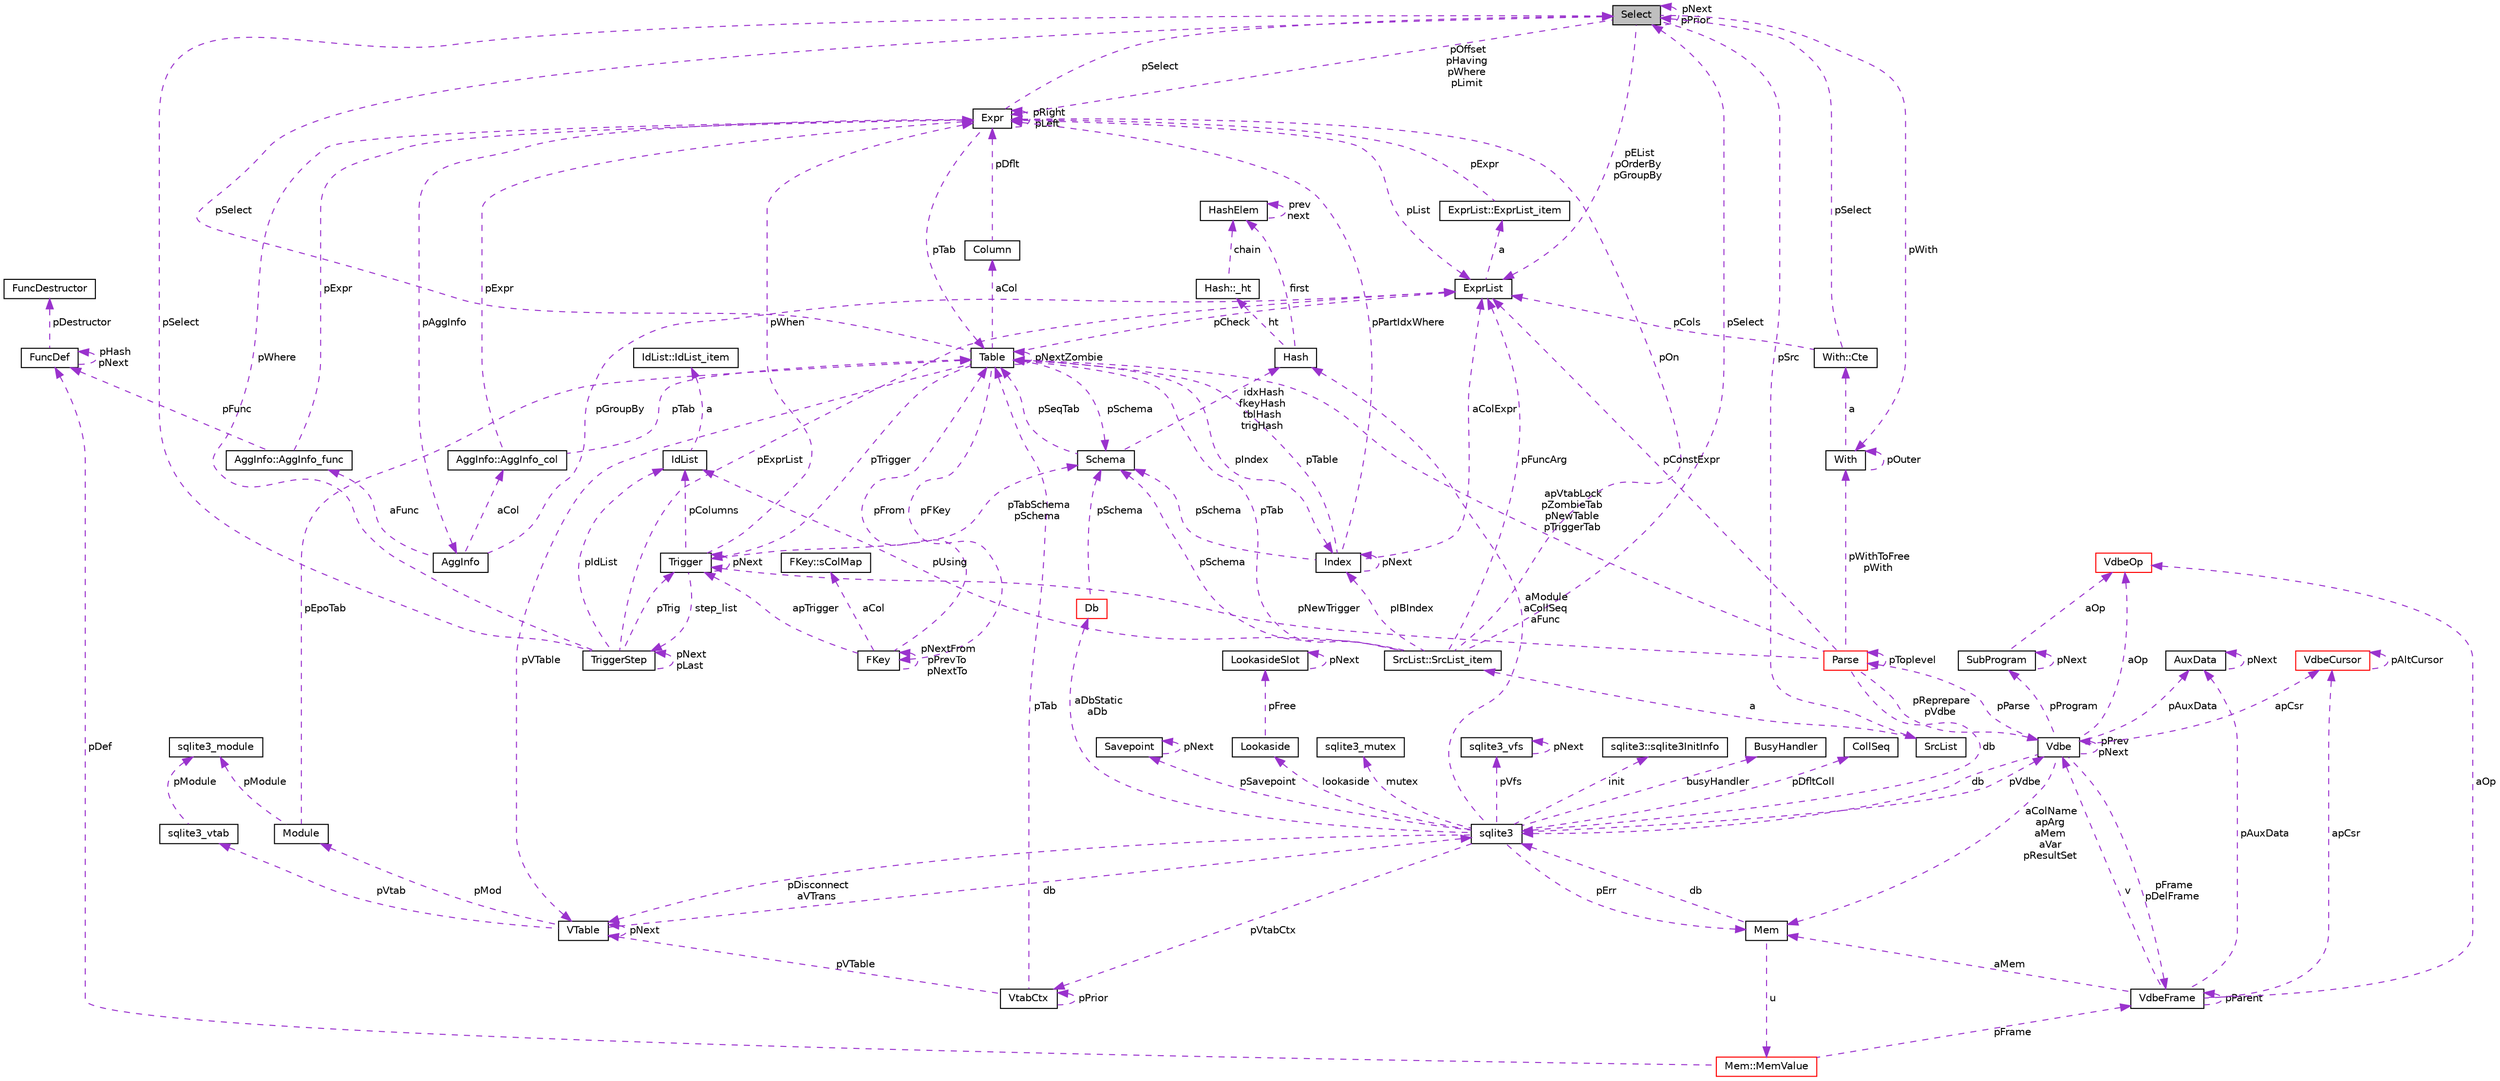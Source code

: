 digraph "Select"
{
  edge [fontname="Helvetica",fontsize="10",labelfontname="Helvetica",labelfontsize="10"];
  node [fontname="Helvetica",fontsize="10",shape=record];
  Node1 [label="Select",height=0.2,width=0.4,color="black", fillcolor="grey75", style="filled", fontcolor="black"];
  Node2 -> Node1 [dir="back",color="darkorchid3",fontsize="10",style="dashed",label=" pOffset\npHaving\npWhere\npLimit" ,fontname="Helvetica"];
  Node2 [label="Expr",height=0.2,width=0.4,color="black", fillcolor="white", style="filled",URL="$structExpr.html"];
  Node3 -> Node2 [dir="back",color="darkorchid3",fontsize="10",style="dashed",label=" pAggInfo" ,fontname="Helvetica"];
  Node3 [label="AggInfo",height=0.2,width=0.4,color="black", fillcolor="white", style="filled",URL="$structAggInfo.html"];
  Node4 -> Node3 [dir="back",color="darkorchid3",fontsize="10",style="dashed",label=" aCol" ,fontname="Helvetica"];
  Node4 [label="AggInfo::AggInfo_col",height=0.2,width=0.4,color="black", fillcolor="white", style="filled",URL="$structAggInfo_1_1AggInfo__col.html"];
  Node2 -> Node4 [dir="back",color="darkorchid3",fontsize="10",style="dashed",label=" pExpr" ,fontname="Helvetica"];
  Node5 -> Node4 [dir="back",color="darkorchid3",fontsize="10",style="dashed",label=" pTab" ,fontname="Helvetica"];
  Node5 [label="Table",height=0.2,width=0.4,color="black", fillcolor="white", style="filled",URL="$structTable.html"];
  Node6 -> Node5 [dir="back",color="darkorchid3",fontsize="10",style="dashed",label=" pSchema" ,fontname="Helvetica"];
  Node6 [label="Schema",height=0.2,width=0.4,color="black", fillcolor="white", style="filled",URL="$structSchema.html"];
  Node5 -> Node6 [dir="back",color="darkorchid3",fontsize="10",style="dashed",label=" pSeqTab" ,fontname="Helvetica"];
  Node7 -> Node6 [dir="back",color="darkorchid3",fontsize="10",style="dashed",label=" idxHash\nfkeyHash\ntblHash\ntrigHash" ,fontname="Helvetica"];
  Node7 [label="Hash",height=0.2,width=0.4,color="black", fillcolor="white", style="filled",URL="$structHash.html"];
  Node8 -> Node7 [dir="back",color="darkorchid3",fontsize="10",style="dashed",label=" ht" ,fontname="Helvetica"];
  Node8 [label="Hash::_ht",height=0.2,width=0.4,color="black", fillcolor="white", style="filled",URL="$structHash_1_1__ht.html"];
  Node9 -> Node8 [dir="back",color="darkorchid3",fontsize="10",style="dashed",label=" chain" ,fontname="Helvetica"];
  Node9 [label="HashElem",height=0.2,width=0.4,color="black", fillcolor="white", style="filled",URL="$structHashElem.html"];
  Node9 -> Node9 [dir="back",color="darkorchid3",fontsize="10",style="dashed",label=" prev\nnext" ,fontname="Helvetica"];
  Node9 -> Node7 [dir="back",color="darkorchid3",fontsize="10",style="dashed",label=" first" ,fontname="Helvetica"];
  Node10 -> Node5 [dir="back",color="darkorchid3",fontsize="10",style="dashed",label=" aCol" ,fontname="Helvetica"];
  Node10 [label="Column",height=0.2,width=0.4,color="black", fillcolor="white", style="filled",URL="$structColumn.html"];
  Node2 -> Node10 [dir="back",color="darkorchid3",fontsize="10",style="dashed",label=" pDflt" ,fontname="Helvetica"];
  Node11 -> Node5 [dir="back",color="darkorchid3",fontsize="10",style="dashed",label=" pFKey" ,fontname="Helvetica"];
  Node11 [label="FKey",height=0.2,width=0.4,color="black", fillcolor="white", style="filled",URL="$structFKey.html"];
  Node12 -> Node11 [dir="back",color="darkorchid3",fontsize="10",style="dashed",label=" aCol" ,fontname="Helvetica"];
  Node12 [label="FKey::sColMap",height=0.2,width=0.4,color="black", fillcolor="white", style="filled",URL="$structFKey_1_1sColMap.html"];
  Node11 -> Node11 [dir="back",color="darkorchid3",fontsize="10",style="dashed",label=" pNextFrom\npPrevTo\npNextTo" ,fontname="Helvetica"];
  Node5 -> Node11 [dir="back",color="darkorchid3",fontsize="10",style="dashed",label=" pFrom" ,fontname="Helvetica"];
  Node13 -> Node11 [dir="back",color="darkorchid3",fontsize="10",style="dashed",label=" apTrigger" ,fontname="Helvetica"];
  Node13 [label="Trigger",height=0.2,width=0.4,color="black", fillcolor="white", style="filled",URL="$structTrigger.html"];
  Node14 -> Node13 [dir="back",color="darkorchid3",fontsize="10",style="dashed",label=" step_list" ,fontname="Helvetica"];
  Node14 [label="TriggerStep",height=0.2,width=0.4,color="black", fillcolor="white", style="filled",URL="$structTriggerStep.html"];
  Node14 -> Node14 [dir="back",color="darkorchid3",fontsize="10",style="dashed",label=" pNext\npLast" ,fontname="Helvetica"];
  Node2 -> Node14 [dir="back",color="darkorchid3",fontsize="10",style="dashed",label=" pWhere" ,fontname="Helvetica"];
  Node15 -> Node14 [dir="back",color="darkorchid3",fontsize="10",style="dashed",label=" pIdList" ,fontname="Helvetica"];
  Node15 [label="IdList",height=0.2,width=0.4,color="black", fillcolor="white", style="filled",URL="$structIdList.html"];
  Node16 -> Node15 [dir="back",color="darkorchid3",fontsize="10",style="dashed",label=" a" ,fontname="Helvetica"];
  Node16 [label="IdList::IdList_item",height=0.2,width=0.4,color="black", fillcolor="white", style="filled",URL="$structIdList_1_1IdList__item.html"];
  Node1 -> Node14 [dir="back",color="darkorchid3",fontsize="10",style="dashed",label=" pSelect" ,fontname="Helvetica"];
  Node13 -> Node14 [dir="back",color="darkorchid3",fontsize="10",style="dashed",label=" pTrig" ,fontname="Helvetica"];
  Node17 -> Node14 [dir="back",color="darkorchid3",fontsize="10",style="dashed",label=" pExprList" ,fontname="Helvetica"];
  Node17 [label="ExprList",height=0.2,width=0.4,color="black", fillcolor="white", style="filled",URL="$structExprList.html"];
  Node18 -> Node17 [dir="back",color="darkorchid3",fontsize="10",style="dashed",label=" a" ,fontname="Helvetica"];
  Node18 [label="ExprList::ExprList_item",height=0.2,width=0.4,color="black", fillcolor="white", style="filled",URL="$structExprList_1_1ExprList__item.html"];
  Node2 -> Node18 [dir="back",color="darkorchid3",fontsize="10",style="dashed",label=" pExpr" ,fontname="Helvetica"];
  Node6 -> Node13 [dir="back",color="darkorchid3",fontsize="10",style="dashed",label=" pTabSchema\npSchema" ,fontname="Helvetica"];
  Node2 -> Node13 [dir="back",color="darkorchid3",fontsize="10",style="dashed",label=" pWhen" ,fontname="Helvetica"];
  Node15 -> Node13 [dir="back",color="darkorchid3",fontsize="10",style="dashed",label=" pColumns" ,fontname="Helvetica"];
  Node13 -> Node13 [dir="back",color="darkorchid3",fontsize="10",style="dashed",label=" pNext" ,fontname="Helvetica"];
  Node19 -> Node5 [dir="back",color="darkorchid3",fontsize="10",style="dashed",label=" pVTable" ,fontname="Helvetica"];
  Node19 [label="VTable",height=0.2,width=0.4,color="black", fillcolor="white", style="filled",URL="$structVTable.html"];
  Node20 -> Node19 [dir="back",color="darkorchid3",fontsize="10",style="dashed",label=" db" ,fontname="Helvetica"];
  Node20 [label="sqlite3",height=0.2,width=0.4,color="black", fillcolor="white", style="filled",URL="$structsqlite3.html"];
  Node21 -> Node20 [dir="back",color="darkorchid3",fontsize="10",style="dashed",label=" pErr" ,fontname="Helvetica"];
  Node21 [label="Mem",height=0.2,width=0.4,color="black", fillcolor="white", style="filled",URL="$structMem.html"];
  Node22 -> Node21 [dir="back",color="darkorchid3",fontsize="10",style="dashed",label=" u" ,fontname="Helvetica"];
  Node22 [label="Mem::MemValue",height=0.2,width=0.4,color="red", fillcolor="white", style="filled",URL="$unionMem_1_1MemValue.html"];
  Node23 -> Node22 [dir="back",color="darkorchid3",fontsize="10",style="dashed",label=" pFrame" ,fontname="Helvetica"];
  Node23 [label="VdbeFrame",height=0.2,width=0.4,color="black", fillcolor="white", style="filled",URL="$structVdbeFrame.html"];
  Node21 -> Node23 [dir="back",color="darkorchid3",fontsize="10",style="dashed",label=" aMem" ,fontname="Helvetica"];
  Node24 -> Node23 [dir="back",color="darkorchid3",fontsize="10",style="dashed",label=" v" ,fontname="Helvetica"];
  Node24 [label="Vdbe",height=0.2,width=0.4,color="black", fillcolor="white", style="filled",URL="$structVdbe.html"];
  Node21 -> Node24 [dir="back",color="darkorchid3",fontsize="10",style="dashed",label=" aColName\napArg\naMem\naVar\npResultSet" ,fontname="Helvetica"];
  Node24 -> Node24 [dir="back",color="darkorchid3",fontsize="10",style="dashed",label=" pPrev\npNext" ,fontname="Helvetica"];
  Node20 -> Node24 [dir="back",color="darkorchid3",fontsize="10",style="dashed",label=" db" ,fontname="Helvetica"];
  Node23 -> Node24 [dir="back",color="darkorchid3",fontsize="10",style="dashed",label=" pFrame\npDelFrame" ,fontname="Helvetica"];
  Node25 -> Node24 [dir="back",color="darkorchid3",fontsize="10",style="dashed",label=" pAuxData" ,fontname="Helvetica"];
  Node25 [label="AuxData",height=0.2,width=0.4,color="black", fillcolor="white", style="filled",URL="$structAuxData.html"];
  Node25 -> Node25 [dir="back",color="darkorchid3",fontsize="10",style="dashed",label=" pNext" ,fontname="Helvetica"];
  Node26 -> Node24 [dir="back",color="darkorchid3",fontsize="10",style="dashed",label=" pProgram" ,fontname="Helvetica"];
  Node26 [label="SubProgram",height=0.2,width=0.4,color="black", fillcolor="white", style="filled",URL="$structSubProgram.html"];
  Node26 -> Node26 [dir="back",color="darkorchid3",fontsize="10",style="dashed",label=" pNext" ,fontname="Helvetica"];
  Node27 -> Node26 [dir="back",color="darkorchid3",fontsize="10",style="dashed",label=" aOp" ,fontname="Helvetica"];
  Node27 [label="VdbeOp",height=0.2,width=0.4,color="red", fillcolor="white", style="filled",URL="$structVdbeOp.html"];
  Node28 -> Node24 [dir="back",color="darkorchid3",fontsize="10",style="dashed",label=" apCsr" ,fontname="Helvetica"];
  Node28 [label="VdbeCursor",height=0.2,width=0.4,color="red", fillcolor="white", style="filled",URL="$structVdbeCursor.html"];
  Node28 -> Node28 [dir="back",color="darkorchid3",fontsize="10",style="dashed",label=" pAltCursor" ,fontname="Helvetica"];
  Node29 -> Node24 [dir="back",color="darkorchid3",fontsize="10",style="dashed",label=" pParse" ,fontname="Helvetica"];
  Node29 [label="Parse",height=0.2,width=0.4,color="red", fillcolor="white", style="filled",URL="$structParse.html"];
  Node24 -> Node29 [dir="back",color="darkorchid3",fontsize="10",style="dashed",label=" pReprepare\npVdbe" ,fontname="Helvetica"];
  Node20 -> Node29 [dir="back",color="darkorchid3",fontsize="10",style="dashed",label=" db" ,fontname="Helvetica"];
  Node30 -> Node29 [dir="back",color="darkorchid3",fontsize="10",style="dashed",label=" pWithToFree\npWith" ,fontname="Helvetica"];
  Node30 [label="With",height=0.2,width=0.4,color="black", fillcolor="white", style="filled",URL="$structWith.html"];
  Node31 -> Node30 [dir="back",color="darkorchid3",fontsize="10",style="dashed",label=" a" ,fontname="Helvetica"];
  Node31 [label="With::Cte",height=0.2,width=0.4,color="black", fillcolor="white", style="filled",URL="$structWith_1_1Cte.html"];
  Node1 -> Node31 [dir="back",color="darkorchid3",fontsize="10",style="dashed",label=" pSelect" ,fontname="Helvetica"];
  Node17 -> Node31 [dir="back",color="darkorchid3",fontsize="10",style="dashed",label=" pCols" ,fontname="Helvetica"];
  Node30 -> Node30 [dir="back",color="darkorchid3",fontsize="10",style="dashed",label=" pOuter" ,fontname="Helvetica"];
  Node5 -> Node29 [dir="back",color="darkorchid3",fontsize="10",style="dashed",label=" apVtabLock\npZombieTab\npNewTable\npTriggerTab" ,fontname="Helvetica"];
  Node13 -> Node29 [dir="back",color="darkorchid3",fontsize="10",style="dashed",label=" pNewTrigger" ,fontname="Helvetica"];
  Node17 -> Node29 [dir="back",color="darkorchid3",fontsize="10",style="dashed",label=" pConstExpr" ,fontname="Helvetica"];
  Node29 -> Node29 [dir="back",color="darkorchid3",fontsize="10",style="dashed",label=" pToplevel" ,fontname="Helvetica"];
  Node27 -> Node24 [dir="back",color="darkorchid3",fontsize="10",style="dashed",label=" aOp" ,fontname="Helvetica"];
  Node23 -> Node23 [dir="back",color="darkorchid3",fontsize="10",style="dashed",label=" pParent" ,fontname="Helvetica"];
  Node25 -> Node23 [dir="back",color="darkorchid3",fontsize="10",style="dashed",label=" pAuxData" ,fontname="Helvetica"];
  Node28 -> Node23 [dir="back",color="darkorchid3",fontsize="10",style="dashed",label=" apCsr" ,fontname="Helvetica"];
  Node27 -> Node23 [dir="back",color="darkorchid3",fontsize="10",style="dashed",label=" aOp" ,fontname="Helvetica"];
  Node32 -> Node22 [dir="back",color="darkorchid3",fontsize="10",style="dashed",label=" pDef" ,fontname="Helvetica"];
  Node32 [label="FuncDef",height=0.2,width=0.4,color="black", fillcolor="white", style="filled",URL="$structFuncDef.html"];
  Node33 -> Node32 [dir="back",color="darkorchid3",fontsize="10",style="dashed",label=" pDestructor" ,fontname="Helvetica"];
  Node33 [label="FuncDestructor",height=0.2,width=0.4,color="black", fillcolor="white", style="filled",URL="$structFuncDestructor.html"];
  Node32 -> Node32 [dir="back",color="darkorchid3",fontsize="10",style="dashed",label=" pHash\npNext" ,fontname="Helvetica"];
  Node20 -> Node21 [dir="back",color="darkorchid3",fontsize="10",style="dashed",label=" db" ,fontname="Helvetica"];
  Node24 -> Node20 [dir="back",color="darkorchid3",fontsize="10",style="dashed",label=" pVdbe" ,fontname="Helvetica"];
  Node34 -> Node20 [dir="back",color="darkorchid3",fontsize="10",style="dashed",label=" pSavepoint" ,fontname="Helvetica"];
  Node34 [label="Savepoint",height=0.2,width=0.4,color="black", fillcolor="white", style="filled",URL="$structSavepoint.html"];
  Node34 -> Node34 [dir="back",color="darkorchid3",fontsize="10",style="dashed",label=" pNext" ,fontname="Helvetica"];
  Node35 -> Node20 [dir="back",color="darkorchid3",fontsize="10",style="dashed",label=" lookaside" ,fontname="Helvetica"];
  Node35 [label="Lookaside",height=0.2,width=0.4,color="black", fillcolor="white", style="filled",URL="$structLookaside.html"];
  Node36 -> Node35 [dir="back",color="darkorchid3",fontsize="10",style="dashed",label=" pFree" ,fontname="Helvetica"];
  Node36 [label="LookasideSlot",height=0.2,width=0.4,color="black", fillcolor="white", style="filled",URL="$structLookasideSlot.html"];
  Node36 -> Node36 [dir="back",color="darkorchid3",fontsize="10",style="dashed",label=" pNext" ,fontname="Helvetica"];
  Node37 -> Node20 [dir="back",color="darkorchid3",fontsize="10",style="dashed",label=" mutex" ,fontname="Helvetica"];
  Node37 [label="sqlite3_mutex",height=0.2,width=0.4,color="black", fillcolor="white", style="filled",URL="$structsqlite3__mutex.html"];
  Node38 -> Node20 [dir="back",color="darkorchid3",fontsize="10",style="dashed",label=" pVfs" ,fontname="Helvetica"];
  Node38 [label="sqlite3_vfs",height=0.2,width=0.4,color="black", fillcolor="white", style="filled",URL="$structsqlite3__vfs.html"];
  Node38 -> Node38 [dir="back",color="darkorchid3",fontsize="10",style="dashed",label=" pNext" ,fontname="Helvetica"];
  Node39 -> Node20 [dir="back",color="darkorchid3",fontsize="10",style="dashed",label=" init" ,fontname="Helvetica"];
  Node39 [label="sqlite3::sqlite3InitInfo",height=0.2,width=0.4,color="black", fillcolor="white", style="filled",URL="$structsqlite3_1_1sqlite3InitInfo.html"];
  Node40 -> Node20 [dir="back",color="darkorchid3",fontsize="10",style="dashed",label=" busyHandler" ,fontname="Helvetica"];
  Node40 [label="BusyHandler",height=0.2,width=0.4,color="black", fillcolor="white", style="filled",URL="$structBusyHandler.html"];
  Node41 -> Node20 [dir="back",color="darkorchid3",fontsize="10",style="dashed",label=" pVtabCtx" ,fontname="Helvetica"];
  Node41 [label="VtabCtx",height=0.2,width=0.4,color="black", fillcolor="white", style="filled",URL="$structVtabCtx.html"];
  Node41 -> Node41 [dir="back",color="darkorchid3",fontsize="10",style="dashed",label=" pPrior" ,fontname="Helvetica"];
  Node19 -> Node41 [dir="back",color="darkorchid3",fontsize="10",style="dashed",label=" pVTable" ,fontname="Helvetica"];
  Node5 -> Node41 [dir="back",color="darkorchid3",fontsize="10",style="dashed",label=" pTab" ,fontname="Helvetica"];
  Node42 -> Node20 [dir="back",color="darkorchid3",fontsize="10",style="dashed",label=" pDfltColl" ,fontname="Helvetica"];
  Node42 [label="CollSeq",height=0.2,width=0.4,color="black", fillcolor="white", style="filled",URL="$structCollSeq.html"];
  Node19 -> Node20 [dir="back",color="darkorchid3",fontsize="10",style="dashed",label=" pDisconnect\naVTrans" ,fontname="Helvetica"];
  Node43 -> Node20 [dir="back",color="darkorchid3",fontsize="10",style="dashed",label=" aDbStatic\naDb" ,fontname="Helvetica"];
  Node43 [label="Db",height=0.2,width=0.4,color="red", fillcolor="white", style="filled",URL="$structDb.html"];
  Node6 -> Node43 [dir="back",color="darkorchid3",fontsize="10",style="dashed",label=" pSchema" ,fontname="Helvetica"];
  Node7 -> Node20 [dir="back",color="darkorchid3",fontsize="10",style="dashed",label=" aModule\naCollSeq\naFunc" ,fontname="Helvetica"];
  Node19 -> Node19 [dir="back",color="darkorchid3",fontsize="10",style="dashed",label=" pNext" ,fontname="Helvetica"];
  Node44 -> Node19 [dir="back",color="darkorchid3",fontsize="10",style="dashed",label=" pMod" ,fontname="Helvetica"];
  Node44 [label="Module",height=0.2,width=0.4,color="black", fillcolor="white", style="filled",URL="$structModule.html"];
  Node45 -> Node44 [dir="back",color="darkorchid3",fontsize="10",style="dashed",label=" pModule" ,fontname="Helvetica"];
  Node45 [label="sqlite3_module",height=0.2,width=0.4,color="black", fillcolor="white", style="filled",URL="$structsqlite3__module.html"];
  Node5 -> Node44 [dir="back",color="darkorchid3",fontsize="10",style="dashed",label=" pEpoTab" ,fontname="Helvetica"];
  Node46 -> Node19 [dir="back",color="darkorchid3",fontsize="10",style="dashed",label=" pVtab" ,fontname="Helvetica"];
  Node46 [label="sqlite3_vtab",height=0.2,width=0.4,color="black", fillcolor="white", style="filled",URL="$structsqlite3__vtab.html"];
  Node45 -> Node46 [dir="back",color="darkorchid3",fontsize="10",style="dashed",label=" pModule" ,fontname="Helvetica"];
  Node5 -> Node5 [dir="back",color="darkorchid3",fontsize="10",style="dashed",label=" pNextZombie" ,fontname="Helvetica"];
  Node13 -> Node5 [dir="back",color="darkorchid3",fontsize="10",style="dashed",label=" pTrigger" ,fontname="Helvetica"];
  Node1 -> Node5 [dir="back",color="darkorchid3",fontsize="10",style="dashed",label=" pSelect" ,fontname="Helvetica"];
  Node17 -> Node5 [dir="back",color="darkorchid3",fontsize="10",style="dashed",label=" pCheck" ,fontname="Helvetica"];
  Node47 -> Node5 [dir="back",color="darkorchid3",fontsize="10",style="dashed",label=" pIndex" ,fontname="Helvetica"];
  Node47 [label="Index",height=0.2,width=0.4,color="black", fillcolor="white", style="filled",URL="$structIndex.html"];
  Node6 -> Node47 [dir="back",color="darkorchid3",fontsize="10",style="dashed",label=" pSchema" ,fontname="Helvetica"];
  Node2 -> Node47 [dir="back",color="darkorchid3",fontsize="10",style="dashed",label=" pPartIdxWhere" ,fontname="Helvetica"];
  Node5 -> Node47 [dir="back",color="darkorchid3",fontsize="10",style="dashed",label=" pTable" ,fontname="Helvetica"];
  Node17 -> Node47 [dir="back",color="darkorchid3",fontsize="10",style="dashed",label=" aColExpr" ,fontname="Helvetica"];
  Node47 -> Node47 [dir="back",color="darkorchid3",fontsize="10",style="dashed",label=" pNext" ,fontname="Helvetica"];
  Node48 -> Node3 [dir="back",color="darkorchid3",fontsize="10",style="dashed",label=" aFunc" ,fontname="Helvetica"];
  Node48 [label="AggInfo::AggInfo_func",height=0.2,width=0.4,color="black", fillcolor="white", style="filled",URL="$structAggInfo_1_1AggInfo__func.html"];
  Node2 -> Node48 [dir="back",color="darkorchid3",fontsize="10",style="dashed",label=" pExpr" ,fontname="Helvetica"];
  Node32 -> Node48 [dir="back",color="darkorchid3",fontsize="10",style="dashed",label=" pFunc" ,fontname="Helvetica"];
  Node17 -> Node3 [dir="back",color="darkorchid3",fontsize="10",style="dashed",label=" pGroupBy" ,fontname="Helvetica"];
  Node2 -> Node2 [dir="back",color="darkorchid3",fontsize="10",style="dashed",label=" pRight\npLeft" ,fontname="Helvetica"];
  Node5 -> Node2 [dir="back",color="darkorchid3",fontsize="10",style="dashed",label=" pTab" ,fontname="Helvetica"];
  Node1 -> Node2 [dir="back",color="darkorchid3",fontsize="10",style="dashed",label=" pSelect" ,fontname="Helvetica"];
  Node17 -> Node2 [dir="back",color="darkorchid3",fontsize="10",style="dashed",label=" pList" ,fontname="Helvetica"];
  Node30 -> Node1 [dir="back",color="darkorchid3",fontsize="10",style="dashed",label=" pWith" ,fontname="Helvetica"];
  Node1 -> Node1 [dir="back",color="darkorchid3",fontsize="10",style="dashed",label=" pNext\npPrior" ,fontname="Helvetica"];
  Node49 -> Node1 [dir="back",color="darkorchid3",fontsize="10",style="dashed",label=" pSrc" ,fontname="Helvetica"];
  Node49 [label="SrcList",height=0.2,width=0.4,color="black", fillcolor="white", style="filled",URL="$structSrcList.html"];
  Node50 -> Node49 [dir="back",color="darkorchid3",fontsize="10",style="dashed",label=" a" ,fontname="Helvetica"];
  Node50 [label="SrcList::SrcList_item",height=0.2,width=0.4,color="black", fillcolor="white", style="filled",URL="$structSrcList_1_1SrcList__item.html"];
  Node6 -> Node50 [dir="back",color="darkorchid3",fontsize="10",style="dashed",label=" pSchema" ,fontname="Helvetica"];
  Node2 -> Node50 [dir="back",color="darkorchid3",fontsize="10",style="dashed",label=" pOn" ,fontname="Helvetica"];
  Node15 -> Node50 [dir="back",color="darkorchid3",fontsize="10",style="dashed",label=" pUsing" ,fontname="Helvetica"];
  Node5 -> Node50 [dir="back",color="darkorchid3",fontsize="10",style="dashed",label=" pTab" ,fontname="Helvetica"];
  Node1 -> Node50 [dir="back",color="darkorchid3",fontsize="10",style="dashed",label=" pSelect" ,fontname="Helvetica"];
  Node47 -> Node50 [dir="back",color="darkorchid3",fontsize="10",style="dashed",label=" pIBIndex" ,fontname="Helvetica"];
  Node17 -> Node50 [dir="back",color="darkorchid3",fontsize="10",style="dashed",label=" pFuncArg" ,fontname="Helvetica"];
  Node17 -> Node1 [dir="back",color="darkorchid3",fontsize="10",style="dashed",label=" pEList\npOrderBy\npGroupBy" ,fontname="Helvetica"];
}

